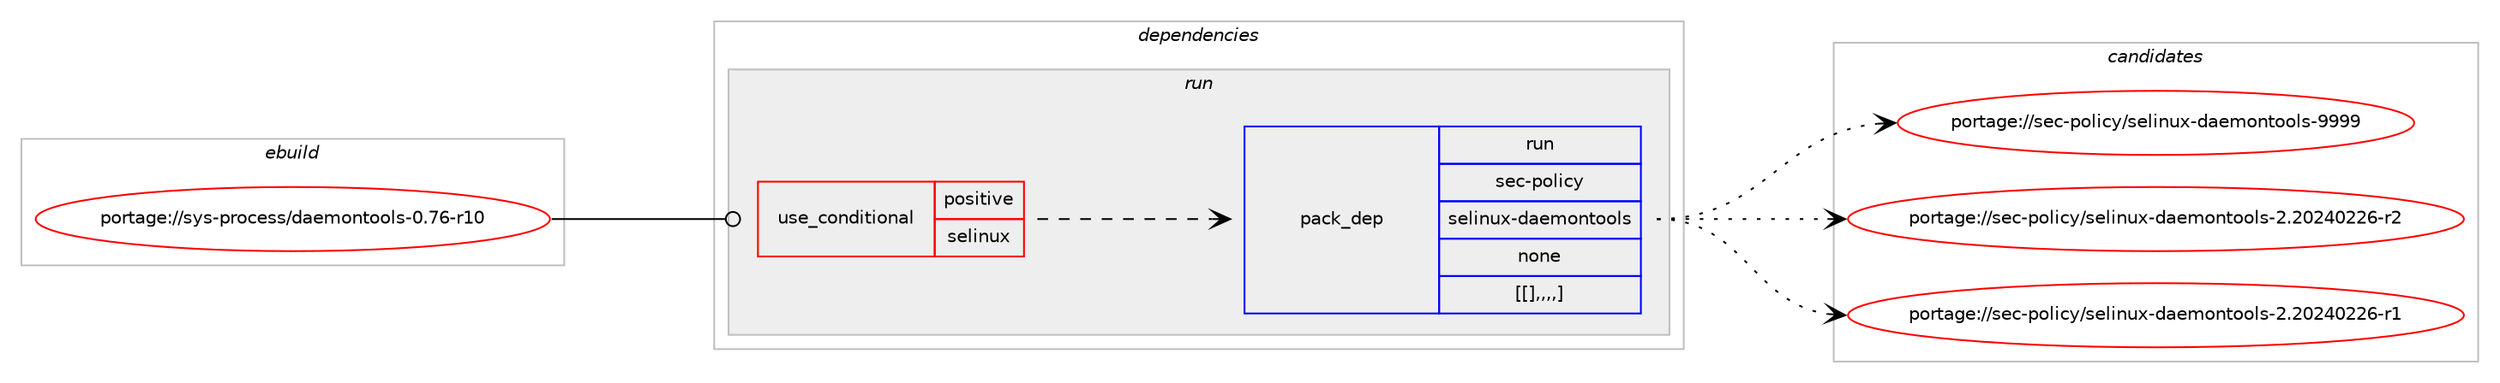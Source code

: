 digraph prolog {

# *************
# Graph options
# *************

newrank=true;
concentrate=true;
compound=true;
graph [rankdir=LR,fontname=Helvetica,fontsize=10,ranksep=1.5];#, ranksep=2.5, nodesep=0.2];
edge  [arrowhead=vee];
node  [fontname=Helvetica,fontsize=10];

# **********
# The ebuild
# **********

subgraph cluster_leftcol {
color=gray;
label=<<i>ebuild</i>>;
id [label="portage://sys-process/daemontools-0.76-r10", color=red, width=4, href="../sys-process/daemontools-0.76-r10.svg"];
}

# ****************
# The dependencies
# ****************

subgraph cluster_midcol {
color=gray;
label=<<i>dependencies</i>>;
subgraph cluster_compile {
fillcolor="#eeeeee";
style=filled;
label=<<i>compile</i>>;
}
subgraph cluster_compileandrun {
fillcolor="#eeeeee";
style=filled;
label=<<i>compile and run</i>>;
}
subgraph cluster_run {
fillcolor="#eeeeee";
style=filled;
label=<<i>run</i>>;
subgraph cond10454 {
dependency27999 [label=<<TABLE BORDER="0" CELLBORDER="1" CELLSPACING="0" CELLPADDING="4"><TR><TD ROWSPAN="3" CELLPADDING="10">use_conditional</TD></TR><TR><TD>positive</TD></TR><TR><TD>selinux</TD></TR></TABLE>>, shape=none, color=red];
subgraph pack17467 {
dependency28000 [label=<<TABLE BORDER="0" CELLBORDER="1" CELLSPACING="0" CELLPADDING="4" WIDTH="220"><TR><TD ROWSPAN="6" CELLPADDING="30">pack_dep</TD></TR><TR><TD WIDTH="110">run</TD></TR><TR><TD>sec-policy</TD></TR><TR><TD>selinux-daemontools</TD></TR><TR><TD>none</TD></TR><TR><TD>[[],,,,]</TD></TR></TABLE>>, shape=none, color=blue];
}
dependency27999:e -> dependency28000:w [weight=20,style="dashed",arrowhead="vee"];
}
id:e -> dependency27999:w [weight=20,style="solid",arrowhead="odot"];
}
}

# **************
# The candidates
# **************

subgraph cluster_choices {
rank=same;
color=gray;
label=<<i>candidates</i>>;

subgraph choice17467 {
color=black;
nodesep=1;
choice1151019945112111108105991214711510110810511011712045100971011091111101161111111081154557575757 [label="portage://sec-policy/selinux-daemontools-9999", color=red, width=4,href="../sec-policy/selinux-daemontools-9999.svg"];
choice11510199451121111081059912147115101108105110117120451009710110911111011611111110811545504650485052485050544511450 [label="portage://sec-policy/selinux-daemontools-2.20240226-r2", color=red, width=4,href="../sec-policy/selinux-daemontools-2.20240226-r2.svg"];
choice11510199451121111081059912147115101108105110117120451009710110911111011611111110811545504650485052485050544511449 [label="portage://sec-policy/selinux-daemontools-2.20240226-r1", color=red, width=4,href="../sec-policy/selinux-daemontools-2.20240226-r1.svg"];
dependency28000:e -> choice1151019945112111108105991214711510110810511011712045100971011091111101161111111081154557575757:w [style=dotted,weight="100"];
dependency28000:e -> choice11510199451121111081059912147115101108105110117120451009710110911111011611111110811545504650485052485050544511450:w [style=dotted,weight="100"];
dependency28000:e -> choice11510199451121111081059912147115101108105110117120451009710110911111011611111110811545504650485052485050544511449:w [style=dotted,weight="100"];
}
}

}
